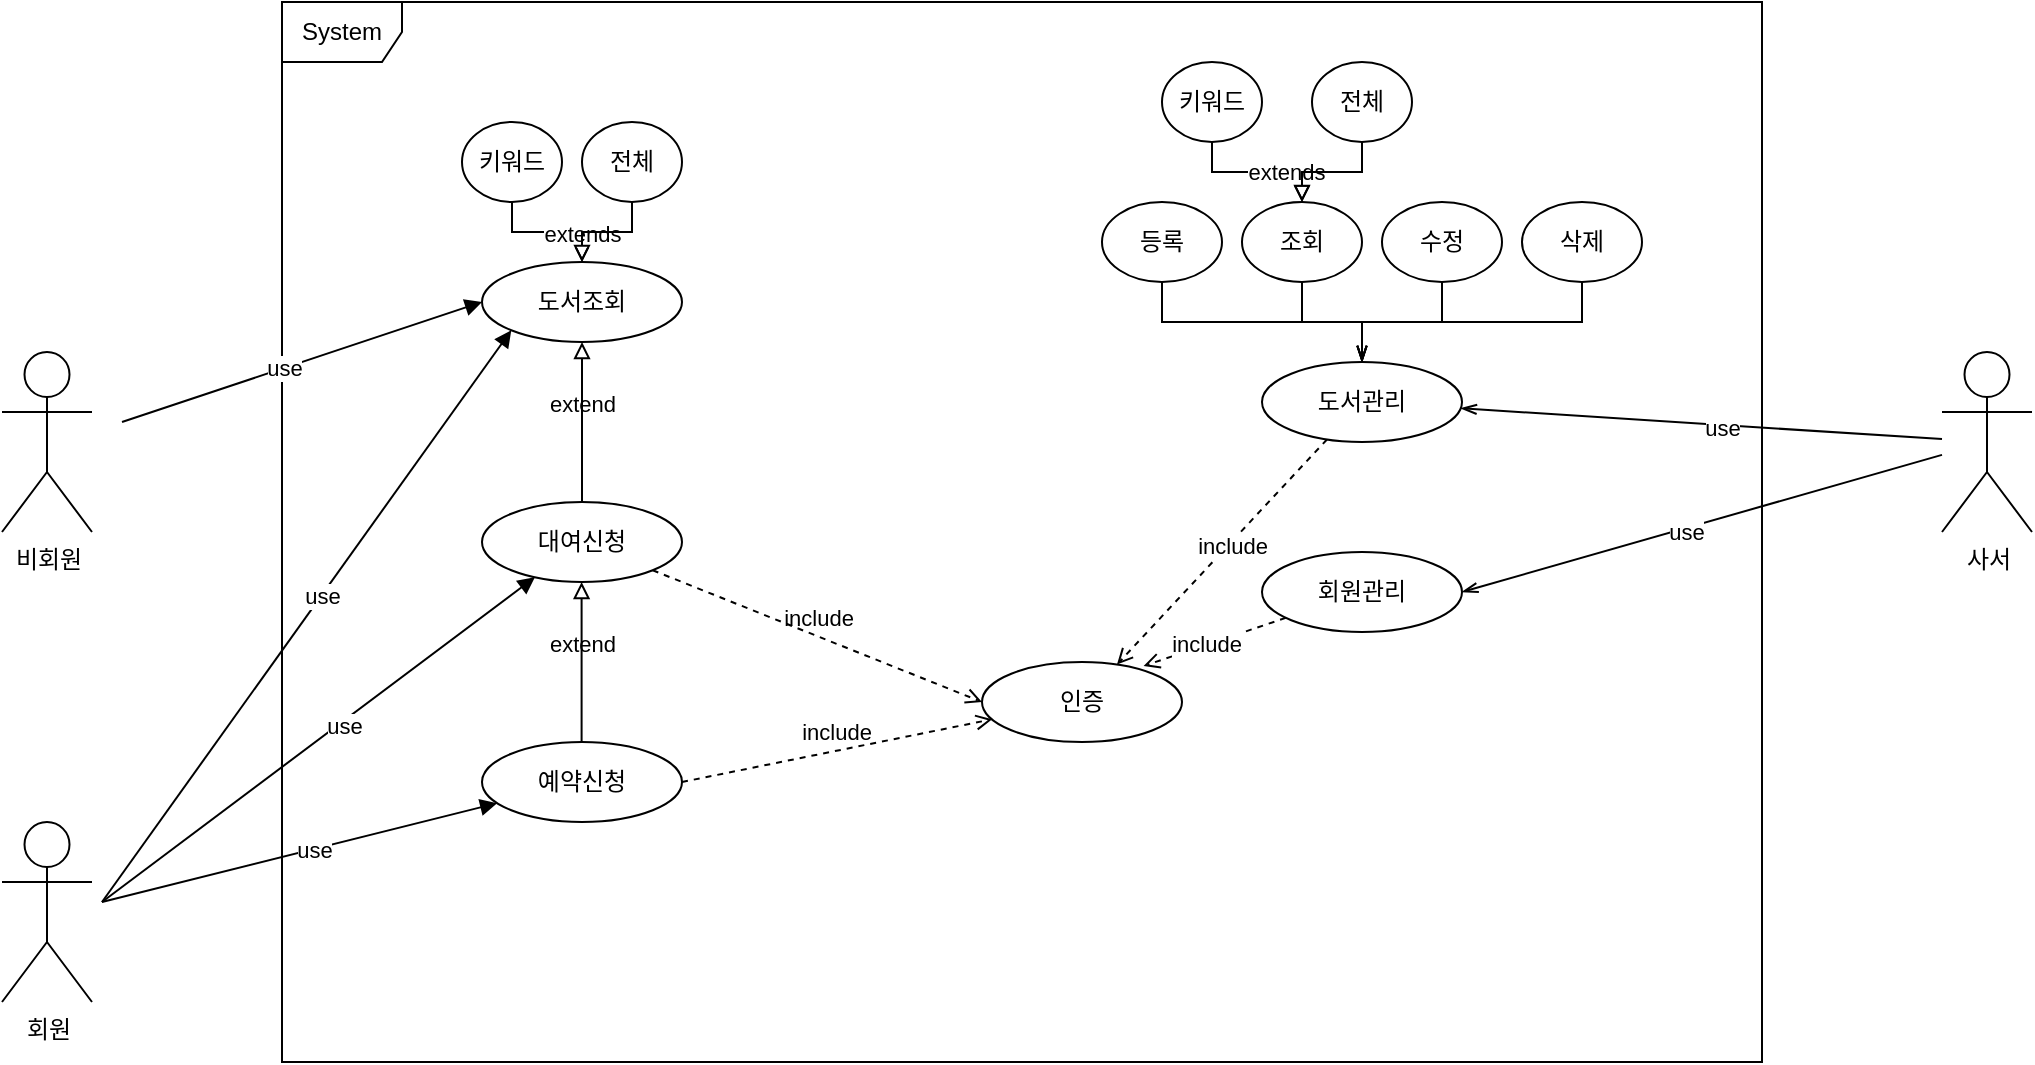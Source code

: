 <mxfile version="17.5.0" type="device" pages="2"><diagram id="OD5fHsqOZB4UM5-evSd-" name="Teacher"><mxGraphModel dx="1422" dy="705" grid="1" gridSize="10" guides="1" tooltips="1" connect="1" arrows="1" fold="1" page="1" pageScale="1" pageWidth="3300" pageHeight="4681" math="0" shadow="0"><root><mxCell id="0"/><mxCell id="1" parent="0"/><mxCell id="G0q7Yg4fmM_4mQ4yerlS-2" value="System" style="shape=umlFrame;whiteSpace=wrap;html=1;" parent="1" vertex="1"><mxGeometry x="260" y="30" width="740" height="530" as="geometry"/></mxCell><mxCell id="G0q7Yg4fmM_4mQ4yerlS-1" value="비회원" style="shape=umlActor;verticalLabelPosition=bottom;verticalAlign=top;html=1;" parent="1" vertex="1"><mxGeometry x="120" y="205" width="45" height="90" as="geometry"/></mxCell><mxCell id="G0q7Yg4fmM_4mQ4yerlS-3" value="회원" style="shape=umlActor;verticalLabelPosition=bottom;verticalAlign=top;html=1;" parent="1" vertex="1"><mxGeometry x="120" y="440" width="45" height="90" as="geometry"/></mxCell><mxCell id="G0q7Yg4fmM_4mQ4yerlS-39" style="edgeStyle=none;rounded=0;orthogonalLoop=1;jettySize=auto;html=1;endArrow=openThin;endFill=0;" parent="1" source="G0q7Yg4fmM_4mQ4yerlS-4" target="G0q7Yg4fmM_4mQ4yerlS-29" edge="1"><mxGeometry relative="1" as="geometry"/></mxCell><mxCell id="G0q7Yg4fmM_4mQ4yerlS-40" value="use" style="edgeLabel;html=1;align=center;verticalAlign=middle;resizable=0;points=[];" parent="G0q7Yg4fmM_4mQ4yerlS-39" vertex="1" connectable="0"><mxGeometry x="-0.085" y="1" relative="1" as="geometry"><mxPoint as="offset"/></mxGeometry></mxCell><mxCell id="G0q7Yg4fmM_4mQ4yerlS-46" style="rounded=0;orthogonalLoop=1;jettySize=auto;elbow=vertical;html=1;entryX=1;entryY=0.5;entryDx=0;entryDy=0;endArrow=openThin;endFill=0;" parent="1" source="G0q7Yg4fmM_4mQ4yerlS-4" target="G0q7Yg4fmM_4mQ4yerlS-30" edge="1"><mxGeometry relative="1" as="geometry"/></mxCell><mxCell id="G0q7Yg4fmM_4mQ4yerlS-47" value="use" style="edgeLabel;html=1;align=center;verticalAlign=middle;resizable=0;points=[];" parent="G0q7Yg4fmM_4mQ4yerlS-46" vertex="1" connectable="0"><mxGeometry x="0.072" y="2" relative="1" as="geometry"><mxPoint as="offset"/></mxGeometry></mxCell><mxCell id="G0q7Yg4fmM_4mQ4yerlS-4" value="사서" style="shape=umlActor;verticalLabelPosition=bottom;verticalAlign=top;html=1;" parent="1" vertex="1"><mxGeometry x="1090" y="205" width="45" height="90" as="geometry"/></mxCell><mxCell id="G0q7Yg4fmM_4mQ4yerlS-7" value="도서조회" style="ellipse;whiteSpace=wrap;html=1;" parent="1" vertex="1"><mxGeometry x="360" y="160" width="100" height="40" as="geometry"/></mxCell><mxCell id="G0q7Yg4fmM_4mQ4yerlS-8" value="대여신청" style="ellipse;whiteSpace=wrap;html=1;" parent="1" vertex="1"><mxGeometry x="360" y="280" width="100" height="40" as="geometry"/></mxCell><mxCell id="G0q7Yg4fmM_4mQ4yerlS-9" value="예약신청" style="ellipse;whiteSpace=wrap;html=1;" parent="1" vertex="1"><mxGeometry x="360" y="400" width="100" height="40" as="geometry"/></mxCell><mxCell id="G0q7Yg4fmM_4mQ4yerlS-12" value="" style="html=1;verticalAlign=bottom;endArrow=block;rounded=0;entryX=0;entryY=0.5;entryDx=0;entryDy=0;" parent="1" target="G0q7Yg4fmM_4mQ4yerlS-7" edge="1"><mxGeometry width="80" relative="1" as="geometry"><mxPoint x="180" y="240" as="sourcePoint"/><mxPoint x="260" y="240" as="targetPoint"/></mxGeometry></mxCell><mxCell id="G0q7Yg4fmM_4mQ4yerlS-25" value="use" style="edgeLabel;html=1;align=center;verticalAlign=middle;resizable=0;points=[];" parent="G0q7Yg4fmM_4mQ4yerlS-12" vertex="1" connectable="0"><mxGeometry x="-0.106" relative="1" as="geometry"><mxPoint as="offset"/></mxGeometry></mxCell><mxCell id="G0q7Yg4fmM_4mQ4yerlS-13" value="" style="html=1;verticalAlign=bottom;endArrow=block;rounded=0;entryX=0;entryY=1;entryDx=0;entryDy=0;" parent="1" target="G0q7Yg4fmM_4mQ4yerlS-7" edge="1"><mxGeometry width="80" relative="1" as="geometry"><mxPoint x="170" y="480" as="sourcePoint"/><mxPoint x="353.119" y="424.995" as="targetPoint"/></mxGeometry></mxCell><mxCell id="G0q7Yg4fmM_4mQ4yerlS-26" value="use" style="edgeLabel;html=1;align=center;verticalAlign=middle;resizable=0;points=[];" parent="G0q7Yg4fmM_4mQ4yerlS-13" vertex="1" connectable="0"><mxGeometry x="0.07" relative="1" as="geometry"><mxPoint as="offset"/></mxGeometry></mxCell><mxCell id="G0q7Yg4fmM_4mQ4yerlS-14" value="extend" style="html=1;verticalAlign=bottom;labelBackgroundColor=none;endArrow=block;endFill=0;rounded=0;entryX=0.5;entryY=1;entryDx=0;entryDy=0;" parent="1" source="G0q7Yg4fmM_4mQ4yerlS-8" target="G0q7Yg4fmM_4mQ4yerlS-7" edge="1"><mxGeometry width="160" relative="1" as="geometry"><mxPoint x="520" y="249.5" as="sourcePoint"/><mxPoint x="680" y="249.5" as="targetPoint"/></mxGeometry></mxCell><mxCell id="G0q7Yg4fmM_4mQ4yerlS-15" value="extend" style="html=1;verticalAlign=bottom;labelBackgroundColor=none;endArrow=block;endFill=0;rounded=0;entryX=0.5;entryY=1;entryDx=0;entryDy=0;" parent="1" edge="1"><mxGeometry width="160" relative="1" as="geometry"><mxPoint x="409.8" y="400" as="sourcePoint"/><mxPoint x="409.8" y="320" as="targetPoint"/></mxGeometry></mxCell><mxCell id="G0q7Yg4fmM_4mQ4yerlS-16" value="" style="html=1;verticalAlign=bottom;endArrow=block;rounded=0;" parent="1" target="G0q7Yg4fmM_4mQ4yerlS-8" edge="1"><mxGeometry width="80" relative="1" as="geometry"><mxPoint x="170" y="480" as="sourcePoint"/><mxPoint x="384.746" y="204.183" as="targetPoint"/></mxGeometry></mxCell><mxCell id="G0q7Yg4fmM_4mQ4yerlS-27" value="use" style="edgeLabel;html=1;align=center;verticalAlign=middle;resizable=0;points=[];" parent="G0q7Yg4fmM_4mQ4yerlS-16" vertex="1" connectable="0"><mxGeometry x="0.108" y="-2" relative="1" as="geometry"><mxPoint as="offset"/></mxGeometry></mxCell><mxCell id="G0q7Yg4fmM_4mQ4yerlS-17" value="" style="html=1;verticalAlign=bottom;endArrow=block;rounded=0;" parent="1" target="G0q7Yg4fmM_4mQ4yerlS-9" edge="1"><mxGeometry width="80" relative="1" as="geometry"><mxPoint x="170" y="480" as="sourcePoint"/><mxPoint x="394.746" y="214.183" as="targetPoint"/></mxGeometry></mxCell><mxCell id="G0q7Yg4fmM_4mQ4yerlS-28" value="use" style="edgeLabel;html=1;align=center;verticalAlign=middle;resizable=0;points=[];" parent="G0q7Yg4fmM_4mQ4yerlS-17" vertex="1" connectable="0"><mxGeometry x="0.077" relative="1" as="geometry"><mxPoint as="offset"/></mxGeometry></mxCell><mxCell id="G0q7Yg4fmM_4mQ4yerlS-18" value="인증" style="ellipse;whiteSpace=wrap;html=1;" parent="1" vertex="1"><mxGeometry x="610" y="360" width="100" height="40" as="geometry"/></mxCell><mxCell id="G0q7Yg4fmM_4mQ4yerlS-19" value="include" style="html=1;verticalAlign=bottom;labelBackgroundColor=none;endArrow=open;endFill=0;dashed=1;rounded=0;entryX=0;entryY=0.5;entryDx=0;entryDy=0;" parent="1" source="G0q7Yg4fmM_4mQ4yerlS-8" target="G0q7Yg4fmM_4mQ4yerlS-18" edge="1"><mxGeometry width="160" relative="1" as="geometry"><mxPoint x="419.8" y="410.0" as="sourcePoint"/><mxPoint x="419.8" y="330" as="targetPoint"/></mxGeometry></mxCell><mxCell id="G0q7Yg4fmM_4mQ4yerlS-20" value="include" style="html=1;verticalAlign=bottom;labelBackgroundColor=none;endArrow=open;endFill=0;dashed=1;rounded=0;exitX=1;exitY=0.5;exitDx=0;exitDy=0;entryX=0.051;entryY=0.716;entryDx=0;entryDy=0;entryPerimeter=0;" parent="1" source="G0q7Yg4fmM_4mQ4yerlS-9" target="G0q7Yg4fmM_4mQ4yerlS-18" edge="1"><mxGeometry width="160" relative="1" as="geometry"><mxPoint x="455.355" y="324.142" as="sourcePoint"/><mxPoint x="610" y="380" as="targetPoint"/></mxGeometry></mxCell><mxCell id="G0q7Yg4fmM_4mQ4yerlS-55" style="edgeStyle=none;rounded=0;orthogonalLoop=1;jettySize=auto;html=1;dashed=1;endArrow=open;endFill=0;elbow=vertical;" parent="1" source="G0q7Yg4fmM_4mQ4yerlS-29" target="G0q7Yg4fmM_4mQ4yerlS-18" edge="1"><mxGeometry relative="1" as="geometry"><mxPoint x="650" y="240" as="targetPoint"/></mxGeometry></mxCell><mxCell id="G0q7Yg4fmM_4mQ4yerlS-57" value="include" style="edgeLabel;html=1;align=center;verticalAlign=middle;resizable=0;points=[];" parent="G0q7Yg4fmM_4mQ4yerlS-55" vertex="1" connectable="0"><mxGeometry x="-0.075" y="1" relative="1" as="geometry"><mxPoint as="offset"/></mxGeometry></mxCell><mxCell id="G0q7Yg4fmM_4mQ4yerlS-29" value="도서관리" style="ellipse;whiteSpace=wrap;html=1;" parent="1" vertex="1"><mxGeometry x="750" y="210" width="100" height="40" as="geometry"/></mxCell><mxCell id="G0q7Yg4fmM_4mQ4yerlS-56" style="edgeStyle=none;rounded=0;orthogonalLoop=1;jettySize=auto;html=1;entryX=0.808;entryY=0.05;entryDx=0;entryDy=0;entryPerimeter=0;dashed=1;endArrow=open;endFill=0;elbow=vertical;" parent="1" source="G0q7Yg4fmM_4mQ4yerlS-30" target="G0q7Yg4fmM_4mQ4yerlS-18" edge="1"><mxGeometry relative="1" as="geometry"/></mxCell><mxCell id="G0q7Yg4fmM_4mQ4yerlS-58" value="include" style="edgeLabel;html=1;align=center;verticalAlign=middle;resizable=0;points=[];" parent="G0q7Yg4fmM_4mQ4yerlS-56" vertex="1" connectable="0"><mxGeometry x="0.126" y="-1" relative="1" as="geometry"><mxPoint as="offset"/></mxGeometry></mxCell><mxCell id="G0q7Yg4fmM_4mQ4yerlS-30" value="회원관리" style="ellipse;whiteSpace=wrap;html=1;" parent="1" vertex="1"><mxGeometry x="750" y="305" width="100" height="40" as="geometry"/></mxCell><mxCell id="G0q7Yg4fmM_4mQ4yerlS-35" style="rounded=0;orthogonalLoop=1;jettySize=auto;html=1;endArrow=openThin;endFill=0;edgeStyle=elbowEdgeStyle;elbow=vertical;" parent="1" source="G0q7Yg4fmM_4mQ4yerlS-31" edge="1"><mxGeometry relative="1" as="geometry"><mxPoint x="800" y="210" as="targetPoint"/></mxGeometry></mxCell><mxCell id="G0q7Yg4fmM_4mQ4yerlS-31" value="등록" style="ellipse;whiteSpace=wrap;html=1;" parent="1" vertex="1"><mxGeometry x="670" y="130" width="60" height="40" as="geometry"/></mxCell><mxCell id="G0q7Yg4fmM_4mQ4yerlS-36" style="edgeStyle=elbowEdgeStyle;rounded=0;orthogonalLoop=1;jettySize=auto;html=1;endArrow=openThin;endFill=0;elbow=vertical;" parent="1" source="G0q7Yg4fmM_4mQ4yerlS-32" target="G0q7Yg4fmM_4mQ4yerlS-29" edge="1"><mxGeometry relative="1" as="geometry"/></mxCell><mxCell id="G0q7Yg4fmM_4mQ4yerlS-32" value="조회&lt;span style=&quot;color: rgba(0 , 0 , 0 , 0) ; font-family: monospace ; font-size: 0px&quot;&gt;%3CmxGraphModel%3E%3Croot%3E%3CmxCell%20id%3D%220%22%2F%3E%3CmxCell%20id%3D%221%22%20parent%3D%220%22%2F%3E%3CmxCell%20id%3D%222%22%20value%3D%22%EB%93%B1%EB%A1%9D%22%20style%3D%22ellipse%3BwhiteSpace%3Dwrap%3Bhtml%3D1%3B%22%20vertex%3D%221%22%20parent%3D%221%22%3E%3CmxGeometry%20x%3D%22600%22%20y%3D%22150%22%20width%3D%2260%22%20height%3D%2240%22%20as%3D%22geometry%22%2F%3E%3C%2FmxCell%3E%3C%2Froot%3E%3C%2FmxGraphModel%3E&lt;/span&gt;" style="ellipse;whiteSpace=wrap;html=1;" parent="1" vertex="1"><mxGeometry x="740" y="130" width="60" height="40" as="geometry"/></mxCell><mxCell id="G0q7Yg4fmM_4mQ4yerlS-37" style="edgeStyle=elbowEdgeStyle;rounded=0;orthogonalLoop=1;jettySize=auto;html=1;endArrow=openThin;endFill=0;elbow=vertical;" parent="1" source="G0q7Yg4fmM_4mQ4yerlS-33" edge="1"><mxGeometry relative="1" as="geometry"><mxPoint x="800" y="210" as="targetPoint"/></mxGeometry></mxCell><mxCell id="G0q7Yg4fmM_4mQ4yerlS-33" value="수정" style="ellipse;whiteSpace=wrap;html=1;" parent="1" vertex="1"><mxGeometry x="810" y="130" width="60" height="40" as="geometry"/></mxCell><mxCell id="G0q7Yg4fmM_4mQ4yerlS-38" style="edgeStyle=elbowEdgeStyle;rounded=0;orthogonalLoop=1;jettySize=auto;html=1;endArrow=openThin;endFill=0;entryX=0.5;entryY=0;entryDx=0;entryDy=0;elbow=vertical;" parent="1" source="G0q7Yg4fmM_4mQ4yerlS-34" target="G0q7Yg4fmM_4mQ4yerlS-29" edge="1"><mxGeometry relative="1" as="geometry"><mxPoint x="830" y="210" as="targetPoint"/></mxGeometry></mxCell><mxCell id="G0q7Yg4fmM_4mQ4yerlS-34" value="삭제" style="ellipse;whiteSpace=wrap;html=1;" parent="1" vertex="1"><mxGeometry x="880" y="130" width="60" height="40" as="geometry"/></mxCell><mxCell id="G0q7Yg4fmM_4mQ4yerlS-43" style="edgeStyle=elbowEdgeStyle;rounded=0;orthogonalLoop=1;jettySize=auto;elbow=vertical;html=1;endArrow=block;endFill=0;" parent="1" source="G0q7Yg4fmM_4mQ4yerlS-41" target="G0q7Yg4fmM_4mQ4yerlS-32" edge="1"><mxGeometry relative="1" as="geometry"/></mxCell><mxCell id="G0q7Yg4fmM_4mQ4yerlS-45" value="extends" style="edgeLabel;html=1;align=center;verticalAlign=middle;resizable=0;points=[];" parent="G0q7Yg4fmM_4mQ4yerlS-43" vertex="1" connectable="0"><mxGeometry x="0.392" relative="1" as="geometry"><mxPoint as="offset"/></mxGeometry></mxCell><mxCell id="G0q7Yg4fmM_4mQ4yerlS-41" value="키워드" style="ellipse;whiteSpace=wrap;html=1;" parent="1" vertex="1"><mxGeometry x="700" y="60" width="50" height="40" as="geometry"/></mxCell><mxCell id="G0q7Yg4fmM_4mQ4yerlS-44" style="edgeStyle=elbowEdgeStyle;rounded=0;orthogonalLoop=1;jettySize=auto;elbow=vertical;html=1;endArrow=block;endFill=0;" parent="1" source="G0q7Yg4fmM_4mQ4yerlS-42" edge="1"><mxGeometry relative="1" as="geometry"><mxPoint x="770" y="130" as="targetPoint"/></mxGeometry></mxCell><mxCell id="G0q7Yg4fmM_4mQ4yerlS-42" value="전체" style="ellipse;whiteSpace=wrap;html=1;" parent="1" vertex="1"><mxGeometry x="775" y="60" width="50" height="40" as="geometry"/></mxCell><mxCell id="G0q7Yg4fmM_4mQ4yerlS-50" style="edgeStyle=elbowEdgeStyle;rounded=0;orthogonalLoop=1;jettySize=auto;html=1;endArrow=block;endFill=0;elbow=vertical;" parent="1" source="G0q7Yg4fmM_4mQ4yerlS-48" target="G0q7Yg4fmM_4mQ4yerlS-7" edge="1"><mxGeometry relative="1" as="geometry"/></mxCell><mxCell id="G0q7Yg4fmM_4mQ4yerlS-52" value="extends" style="edgeLabel;html=1;align=center;verticalAlign=middle;resizable=0;points=[];" parent="G0q7Yg4fmM_4mQ4yerlS-50" vertex="1" connectable="0"><mxGeometry x="0.159" y="-1" relative="1" as="geometry"><mxPoint x="12" as="offset"/></mxGeometry></mxCell><mxCell id="G0q7Yg4fmM_4mQ4yerlS-48" value="키워드" style="ellipse;whiteSpace=wrap;html=1;" parent="1" vertex="1"><mxGeometry x="350" y="90" width="50" height="40" as="geometry"/></mxCell><mxCell id="G0q7Yg4fmM_4mQ4yerlS-51" style="edgeStyle=elbowEdgeStyle;rounded=0;orthogonalLoop=1;jettySize=auto;elbow=vertical;html=1;endArrow=block;endFill=0;" parent="1" source="G0q7Yg4fmM_4mQ4yerlS-49" edge="1"><mxGeometry relative="1" as="geometry"><mxPoint x="410" y="160" as="targetPoint"/></mxGeometry></mxCell><mxCell id="G0q7Yg4fmM_4mQ4yerlS-49" value="전체" style="ellipse;whiteSpace=wrap;html=1;" parent="1" vertex="1"><mxGeometry x="410" y="90" width="50" height="40" as="geometry"/></mxCell></root></mxGraphModel></diagram><diagram id="f_6pza5Nejk6cbEBdNZJ" name="Streaming"><mxGraphModel dx="1185" dy="588" grid="1" gridSize="10" guides="1" tooltips="1" connect="1" arrows="1" fold="1" page="1" pageScale="1" pageWidth="3300" pageHeight="4681" math="0" shadow="0"><root><mxCell id="0"/><mxCell id="1" parent="0"/><mxCell id="L93oKbM_xx6k1va53TRe-2" value="System" style="shape=umlFrame;whiteSpace=wrap;html=1;" vertex="1" parent="1"><mxGeometry x="460" y="540" width="710" height="680" as="geometry"/></mxCell><mxCell id="i-cHr0U1JsCwBQRqQayQ-20" style="edgeStyle=none;rounded=0;orthogonalLoop=1;jettySize=auto;html=1;entryX=0.003;entryY=0.711;entryDx=0;entryDy=0;entryPerimeter=0;endArrow=open;endFill=0;elbow=vertical;" parent="1" source="i-cHr0U1JsCwBQRqQayQ-1" target="i-cHr0U1JsCwBQRqQayQ-6" edge="1"><mxGeometry relative="1" as="geometry"/></mxCell><mxCell id="KhrWbG1VGOTlzgDR93_N-2" value="use" style="edgeLabel;html=1;align=center;verticalAlign=middle;resizable=0;points=[];" parent="i-cHr0U1JsCwBQRqQayQ-20" vertex="1" connectable="0"><mxGeometry x="-0.122" relative="1" as="geometry"><mxPoint as="offset"/></mxGeometry></mxCell><mxCell id="KhrWbG1VGOTlzgDR93_N-3" style="edgeStyle=none;rounded=0;orthogonalLoop=1;jettySize=auto;html=1;entryX=0;entryY=0.5;entryDx=0;entryDy=0;endArrow=open;endFill=0;elbow=vertical;" parent="1" source="i-cHr0U1JsCwBQRqQayQ-1" target="i-cHr0U1JsCwBQRqQayQ-7" edge="1"><mxGeometry relative="1" as="geometry"/></mxCell><mxCell id="i-cHr0U1JsCwBQRqQayQ-1" value="비회원" style="shape=umlActor;verticalLabelPosition=bottom;verticalAlign=top;html=1;outlineConnect=0;" parent="1" vertex="1"><mxGeometry x="400" y="750" width="30" height="60" as="geometry"/></mxCell><mxCell id="KhrWbG1VGOTlzgDR93_N-4" style="edgeStyle=none;rounded=0;orthogonalLoop=1;jettySize=auto;html=1;entryX=0.011;entryY=0.675;entryDx=0;entryDy=0;entryPerimeter=0;endArrow=open;endFill=0;elbow=vertical;" parent="1" source="i-cHr0U1JsCwBQRqQayQ-2" target="i-cHr0U1JsCwBQRqQayQ-12" edge="1"><mxGeometry relative="1" as="geometry"/></mxCell><mxCell id="KhrWbG1VGOTlzgDR93_N-5" style="edgeStyle=none;rounded=0;orthogonalLoop=1;jettySize=auto;html=1;entryX=0;entryY=0.5;entryDx=0;entryDy=0;endArrow=open;endFill=0;elbow=vertical;" parent="1" source="i-cHr0U1JsCwBQRqQayQ-2" target="i-cHr0U1JsCwBQRqQayQ-9" edge="1"><mxGeometry relative="1" as="geometry"/></mxCell><mxCell id="KhrWbG1VGOTlzgDR93_N-6" style="edgeStyle=none;rounded=0;orthogonalLoop=1;jettySize=auto;html=1;entryX=0;entryY=0.5;entryDx=0;entryDy=0;endArrow=open;endFill=0;elbow=vertical;" parent="1" source="i-cHr0U1JsCwBQRqQayQ-2" target="i-cHr0U1JsCwBQRqQayQ-19" edge="1"><mxGeometry relative="1" as="geometry"/></mxCell><mxCell id="R9wuITAfpideVreuvLLr-14" style="rounded=0;orthogonalLoop=1;jettySize=auto;elbow=vertical;html=1;entryX=0;entryY=0.5;entryDx=0;entryDy=0;endArrow=openThin;endFill=0;" parent="1" source="i-cHr0U1JsCwBQRqQayQ-2" target="R9wuITAfpideVreuvLLr-13" edge="1"><mxGeometry relative="1" as="geometry"/></mxCell><mxCell id="R9wuITAfpideVreuvLLr-31" style="rounded=0;orthogonalLoop=1;jettySize=auto;elbow=vertical;html=1;entryX=0.354;entryY=1.012;entryDx=0;entryDy=0;entryPerimeter=0;endArrow=open;endFill=0;" parent="1" source="i-cHr0U1JsCwBQRqQayQ-2" target="i-cHr0U1JsCwBQRqQayQ-7" edge="1"><mxGeometry relative="1" as="geometry"/></mxCell><mxCell id="i-cHr0U1JsCwBQRqQayQ-2" value="회원" style="shape=umlActor;verticalLabelPosition=bottom;verticalAlign=top;html=1;outlineConnect=0;" parent="1" vertex="1"><mxGeometry x="400" y="1060" width="30" height="60" as="geometry"/></mxCell><mxCell id="i-cHr0U1JsCwBQRqQayQ-6" value="회원가입" style="ellipse;whiteSpace=wrap;html=1;" parent="1" vertex="1"><mxGeometry x="520" y="570" width="90" height="40" as="geometry"/></mxCell><mxCell id="i-cHr0U1JsCwBQRqQayQ-7" value="음악조회" style="ellipse;whiteSpace=wrap;html=1;" parent="1" vertex="1"><mxGeometry x="580" y="720" width="90" height="40" as="geometry"/></mxCell><mxCell id="ie0RaW90_IpbZOX3YDN6-2" style="edgeStyle=none;rounded=0;orthogonalLoop=1;jettySize=auto;html=1;entryX=0;entryY=0.5;entryDx=0;entryDy=0;dashed=1;endArrow=open;endFill=0;" parent="1" source="i-cHr0U1JsCwBQRqQayQ-9" target="i-cHr0U1JsCwBQRqQayQ-10" edge="1"><mxGeometry relative="1" as="geometry"/></mxCell><mxCell id="i-cHr0U1JsCwBQRqQayQ-9" value="멤버십구매" style="ellipse;whiteSpace=wrap;html=1;" parent="1" vertex="1"><mxGeometry x="580" y="1000" width="90" height="40" as="geometry"/></mxCell><mxCell id="i-cHr0U1JsCwBQRqQayQ-10" value="인증" style="ellipse;whiteSpace=wrap;html=1;" parent="1" vertex="1"><mxGeometry x="760" y="970" width="90" height="40" as="geometry"/></mxCell><mxCell id="R9wuITAfpideVreuvLLr-4" style="edgeStyle=none;rounded=0;orthogonalLoop=1;jettySize=auto;html=1;entryX=1.003;entryY=0.389;entryDx=0;entryDy=0;entryPerimeter=0;endArrow=openThin;endFill=0;elbow=vertical;dashed=1;" parent="1" source="i-cHr0U1JsCwBQRqQayQ-11" target="i-cHr0U1JsCwBQRqQayQ-10" edge="1"><mxGeometry relative="1" as="geometry"/></mxCell><mxCell id="i-cHr0U1JsCwBQRqQayQ-11" value="음악관리" style="ellipse;whiteSpace=wrap;html=1;" parent="1" vertex="1"><mxGeometry x="960" y="820" width="90" height="40" as="geometry"/></mxCell><mxCell id="CZj4WBuGcDuUDt9jqF4N-1" style="rounded=0;orthogonalLoop=1;jettySize=auto;html=1;endArrow=open;endFill=0;dashed=1;" parent="1" source="i-cHr0U1JsCwBQRqQayQ-12" target="i-cHr0U1JsCwBQRqQayQ-10" edge="1"><mxGeometry relative="1" as="geometry"/></mxCell><mxCell id="ie0RaW90_IpbZOX3YDN6-1" value="include" style="edgeLabel;html=1;align=center;verticalAlign=middle;resizable=0;points=[];" parent="CZj4WBuGcDuUDt9jqF4N-1" vertex="1" connectable="0"><mxGeometry x="-0.176" y="1" relative="1" as="geometry"><mxPoint as="offset"/></mxGeometry></mxCell><mxCell id="i-cHr0U1JsCwBQRqQayQ-12" value="재생목록&lt;br&gt;관리" style="ellipse;whiteSpace=wrap;html=1;" parent="1" vertex="1"><mxGeometry x="580" y="940" width="90" height="40" as="geometry"/></mxCell><mxCell id="ie0RaW90_IpbZOX3YDN6-5" style="edgeStyle=elbowEdgeStyle;rounded=0;orthogonalLoop=1;jettySize=auto;elbow=vertical;html=1;endArrow=block;endFill=0;" parent="1" source="i-cHr0U1JsCwBQRqQayQ-13" edge="1"><mxGeometry relative="1" as="geometry"><mxPoint x="1000" y="820" as="targetPoint"/></mxGeometry></mxCell><mxCell id="i-cHr0U1JsCwBQRqQayQ-13" value="등록" style="ellipse;whiteSpace=wrap;html=1;" parent="1" vertex="1"><mxGeometry x="980" y="740" width="50" height="40" as="geometry"/></mxCell><mxCell id="ie0RaW90_IpbZOX3YDN6-4" style="edgeStyle=elbowEdgeStyle;rounded=0;orthogonalLoop=1;jettySize=auto;html=1;endArrow=block;endFill=0;elbow=vertical;" parent="1" source="i-cHr0U1JsCwBQRqQayQ-15" edge="1"><mxGeometry relative="1" as="geometry"><mxPoint x="1000" y="820" as="targetPoint"/></mxGeometry></mxCell><mxCell id="ie0RaW90_IpbZOX3YDN6-12" value="extends" style="edgeLabel;html=1;align=center;verticalAlign=middle;resizable=0;points=[];" parent="ie0RaW90_IpbZOX3YDN6-4" vertex="1" connectable="0"><mxGeometry x="0.621" y="-4" relative="1" as="geometry"><mxPoint as="offset"/></mxGeometry></mxCell><mxCell id="i-cHr0U1JsCwBQRqQayQ-15" value="조회" style="ellipse;whiteSpace=wrap;html=1;" parent="1" vertex="1"><mxGeometry x="920" y="740" width="50" height="40" as="geometry"/></mxCell><mxCell id="ie0RaW90_IpbZOX3YDN6-6" style="edgeStyle=elbowEdgeStyle;rounded=0;orthogonalLoop=1;jettySize=auto;elbow=vertical;html=1;endArrow=block;endFill=0;" parent="1" source="i-cHr0U1JsCwBQRqQayQ-16" edge="1"><mxGeometry relative="1" as="geometry"><mxPoint x="1000" y="820" as="targetPoint"/></mxGeometry></mxCell><mxCell id="i-cHr0U1JsCwBQRqQayQ-16" value="수정" style="ellipse;whiteSpace=wrap;html=1;" parent="1" vertex="1"><mxGeometry x="1040" y="740" width="50" height="40" as="geometry"/></mxCell><mxCell id="ie0RaW90_IpbZOX3YDN6-7" style="edgeStyle=elbowEdgeStyle;rounded=0;orthogonalLoop=1;jettySize=auto;elbow=vertical;html=1;endArrow=block;endFill=0;" parent="1" source="i-cHr0U1JsCwBQRqQayQ-17" edge="1"><mxGeometry relative="1" as="geometry"><mxPoint x="1000" y="820" as="targetPoint"/></mxGeometry></mxCell><mxCell id="i-cHr0U1JsCwBQRqQayQ-17" value="삭제" style="ellipse;whiteSpace=wrap;html=1;" parent="1" vertex="1"><mxGeometry x="1100" y="740" width="50" height="40" as="geometry"/></mxCell><mxCell id="R9wuITAfpideVreuvLLr-1" style="rounded=0;orthogonalLoop=1;jettySize=auto;elbow=vertical;html=1;entryX=1;entryY=0.5;entryDx=0;entryDy=0;endArrow=openThin;endFill=0;" parent="1" source="i-cHr0U1JsCwBQRqQayQ-18" target="i-cHr0U1JsCwBQRqQayQ-11" edge="1"><mxGeometry relative="1" as="geometry"/></mxCell><mxCell id="R9wuITAfpideVreuvLLr-3" value="use" style="edgeLabel;html=1;align=center;verticalAlign=middle;resizable=0;points=[];" parent="R9wuITAfpideVreuvLLr-1" vertex="1" connectable="0"><mxGeometry x="0.188" y="-1" relative="1" as="geometry"><mxPoint as="offset"/></mxGeometry></mxCell><mxCell id="R9wuITAfpideVreuvLLr-2" style="edgeStyle=none;rounded=0;orthogonalLoop=1;jettySize=auto;html=1;endArrow=openThin;endFill=0;elbow=vertical;" parent="1" source="i-cHr0U1JsCwBQRqQayQ-18" target="KhrWbG1VGOTlzgDR93_N-7" edge="1"><mxGeometry relative="1" as="geometry"/></mxCell><mxCell id="R9wuITAfpideVreuvLLr-7" style="edgeStyle=none;rounded=0;orthogonalLoop=1;jettySize=auto;html=1;entryX=0.971;entryY=0.389;entryDx=0;entryDy=0;entryPerimeter=0;endArrow=openThin;endFill=0;elbow=vertical;" parent="1" source="i-cHr0U1JsCwBQRqQayQ-18" target="R9wuITAfpideVreuvLLr-6" edge="1"><mxGeometry relative="1" as="geometry"/></mxCell><mxCell id="i-cHr0U1JsCwBQRqQayQ-18" value="관리자" style="shape=umlActor;verticalLabelPosition=bottom;verticalAlign=top;html=1;outlineConnect=0;" parent="1" vertex="1"><mxGeometry x="1220" y="760" width="30" height="60" as="geometry"/></mxCell><mxCell id="ie0RaW90_IpbZOX3YDN6-3" style="edgeStyle=none;rounded=0;orthogonalLoop=1;jettySize=auto;html=1;entryX=0.051;entryY=0.693;entryDx=0;entryDy=0;entryPerimeter=0;dashed=1;endArrow=open;endFill=0;" parent="1" source="i-cHr0U1JsCwBQRqQayQ-19" target="i-cHr0U1JsCwBQRqQayQ-10" edge="1"><mxGeometry relative="1" as="geometry"/></mxCell><mxCell id="i-cHr0U1JsCwBQRqQayQ-19" value="질문등록" style="ellipse;whiteSpace=wrap;html=1;" parent="1" vertex="1"><mxGeometry x="580" y="1060" width="90" height="40" as="geometry"/></mxCell><mxCell id="R9wuITAfpideVreuvLLr-5" style="edgeStyle=none;rounded=0;orthogonalLoop=1;jettySize=auto;html=1;entryX=0.963;entryY=0.729;entryDx=0;entryDy=0;entryPerimeter=0;endArrow=openThin;endFill=0;elbow=vertical;dashed=1;" parent="1" source="KhrWbG1VGOTlzgDR93_N-7" target="i-cHr0U1JsCwBQRqQayQ-10" edge="1"><mxGeometry relative="1" as="geometry"/></mxCell><mxCell id="KhrWbG1VGOTlzgDR93_N-7" value="멤버십관리" style="ellipse;whiteSpace=wrap;html=1;" parent="1" vertex="1"><mxGeometry x="960" y="910" width="90" height="40" as="geometry"/></mxCell><mxCell id="ie0RaW90_IpbZOX3YDN6-9" style="edgeStyle=elbowEdgeStyle;rounded=0;orthogonalLoop=1;jettySize=auto;elbow=vertical;html=1;endArrow=block;endFill=0;entryX=0.561;entryY=0.977;entryDx=0;entryDy=0;entryPerimeter=0;" parent="1" source="KhrWbG1VGOTlzgDR93_N-8" target="KhrWbG1VGOTlzgDR93_N-7" edge="1"><mxGeometry relative="1" as="geometry"><mxPoint x="1005" y="950" as="targetPoint"/></mxGeometry></mxCell><mxCell id="KhrWbG1VGOTlzgDR93_N-8" value="등록" style="ellipse;whiteSpace=wrap;html=1;" parent="1" vertex="1"><mxGeometry x="950" y="990" width="50" height="40" as="geometry"/></mxCell><mxCell id="ie0RaW90_IpbZOX3YDN6-8" style="edgeStyle=elbowEdgeStyle;rounded=0;orthogonalLoop=1;jettySize=auto;elbow=vertical;html=1;endArrow=block;endFill=0;" parent="1" source="KhrWbG1VGOTlzgDR93_N-9" edge="1"><mxGeometry relative="1" as="geometry"><mxPoint x="1010" y="950" as="targetPoint"/></mxGeometry></mxCell><mxCell id="KhrWbG1VGOTlzgDR93_N-9" value="조회" style="ellipse;whiteSpace=wrap;html=1;" parent="1" vertex="1"><mxGeometry x="890" y="990" width="50" height="40" as="geometry"/></mxCell><mxCell id="ie0RaW90_IpbZOX3YDN6-10" style="edgeStyle=elbowEdgeStyle;rounded=0;orthogonalLoop=1;jettySize=auto;elbow=vertical;html=1;entryX=0.565;entryY=1.012;entryDx=0;entryDy=0;entryPerimeter=0;endArrow=block;endFill=0;" parent="1" source="KhrWbG1VGOTlzgDR93_N-10" target="KhrWbG1VGOTlzgDR93_N-7" edge="1"><mxGeometry relative="1" as="geometry"/></mxCell><mxCell id="KhrWbG1VGOTlzgDR93_N-10" value="수정" style="ellipse;whiteSpace=wrap;html=1;" parent="1" vertex="1"><mxGeometry x="1010" y="990" width="50" height="40" as="geometry"/></mxCell><mxCell id="ie0RaW90_IpbZOX3YDN6-11" style="edgeStyle=elbowEdgeStyle;rounded=0;orthogonalLoop=1;jettySize=auto;elbow=vertical;html=1;endArrow=block;endFill=0;" parent="1" source="KhrWbG1VGOTlzgDR93_N-11" edge="1"><mxGeometry relative="1" as="geometry"><mxPoint x="1010" y="950" as="targetPoint"/></mxGeometry></mxCell><mxCell id="ie0RaW90_IpbZOX3YDN6-13" value="extends" style="edgeLabel;html=1;align=center;verticalAlign=middle;resizable=0;points=[];" parent="ie0RaW90_IpbZOX3YDN6-11" vertex="1" connectable="0"><mxGeometry x="0.632" relative="1" as="geometry"><mxPoint as="offset"/></mxGeometry></mxCell><mxCell id="KhrWbG1VGOTlzgDR93_N-11" value="삭제" style="ellipse;whiteSpace=wrap;html=1;" parent="1" vertex="1"><mxGeometry x="1070" y="990" width="50" height="40" as="geometry"/></mxCell><mxCell id="pibAO27eDWPzu9wkumog-1" style="edgeStyle=elbowEdgeStyle;rounded=0;orthogonalLoop=1;jettySize=auto;html=1;endArrow=block;endFill=0;" parent="1" source="DfpyF3VN_IKs5xYOVGch-1" edge="1"><mxGeometry relative="1" as="geometry"><mxPoint x="670" y="740" as="targetPoint"/></mxGeometry></mxCell><mxCell id="d2xzhXLm5ys0GX6D7kAi-1" value="extends" style="edgeLabel;html=1;align=center;verticalAlign=middle;resizable=0;points=[];" parent="pibAO27eDWPzu9wkumog-1" vertex="1" connectable="0"><mxGeometry x="0.233" y="-2" relative="1" as="geometry"><mxPoint y="-67" as="offset"/></mxGeometry></mxCell><mxCell id="DfpyF3VN_IKs5xYOVGch-1" value="키워드" style="ellipse;whiteSpace=wrap;html=1;" parent="1" vertex="1"><mxGeometry x="750" y="690" width="50" height="40" as="geometry"/></mxCell><mxCell id="pibAO27eDWPzu9wkumog-3" style="edgeStyle=elbowEdgeStyle;rounded=0;orthogonalLoop=1;jettySize=auto;html=1;entryX=1;entryY=0.5;entryDx=0;entryDy=0;endArrow=block;endFill=0;" parent="1" source="DfpyF3VN_IKs5xYOVGch-2" target="i-cHr0U1JsCwBQRqQayQ-7" edge="1"><mxGeometry relative="1" as="geometry"/></mxCell><mxCell id="DfpyF3VN_IKs5xYOVGch-2" value="TOP100" style="ellipse;whiteSpace=wrap;html=1;" parent="1" vertex="1"><mxGeometry x="750" y="750" width="50" height="40" as="geometry"/></mxCell><mxCell id="R9wuITAfpideVreuvLLr-6" value="게시판관리" style="ellipse;whiteSpace=wrap;html=1;" parent="1" vertex="1"><mxGeometry x="960" y="1060" width="90" height="40" as="geometry"/></mxCell><mxCell id="R9wuITAfpideVreuvLLr-10" style="edgeStyle=elbowEdgeStyle;rounded=0;orthogonalLoop=1;jettySize=auto;html=1;entryX=0.5;entryY=1;entryDx=0;entryDy=0;endArrow=blockThin;endFill=0;elbow=vertical;" parent="1" source="R9wuITAfpideVreuvLLr-8" target="R9wuITAfpideVreuvLLr-6" edge="1"><mxGeometry relative="1" as="geometry"/></mxCell><mxCell id="R9wuITAfpideVreuvLLr-12" value="extends" style="edgeLabel;html=1;align=center;verticalAlign=middle;resizable=0;points=[];" parent="R9wuITAfpideVreuvLLr-10" vertex="1" connectable="0"><mxGeometry x="0.403" relative="1" as="geometry"><mxPoint as="offset"/></mxGeometry></mxCell><mxCell id="R9wuITAfpideVreuvLLr-8" value="답변" style="ellipse;whiteSpace=wrap;html=1;" parent="1" vertex="1"><mxGeometry x="950" y="1120" width="50" height="40" as="geometry"/></mxCell><mxCell id="R9wuITAfpideVreuvLLr-11" style="edgeStyle=elbowEdgeStyle;rounded=0;orthogonalLoop=1;jettySize=auto;elbow=vertical;html=1;entryX=0.5;entryY=1;entryDx=0;entryDy=0;endArrow=blockThin;endFill=0;" parent="1" source="R9wuITAfpideVreuvLLr-9" target="R9wuITAfpideVreuvLLr-6" edge="1"><mxGeometry relative="1" as="geometry"/></mxCell><mxCell id="R9wuITAfpideVreuvLLr-9" value="삭제" style="ellipse;whiteSpace=wrap;html=1;" parent="1" vertex="1"><mxGeometry x="1010" y="1120" width="50" height="40" as="geometry"/></mxCell><mxCell id="R9wuITAfpideVreuvLLr-13" value="환경설정" style="ellipse;whiteSpace=wrap;html=1;" parent="1" vertex="1"><mxGeometry x="580" y="1120" width="90" height="40" as="geometry"/></mxCell><mxCell id="R9wuITAfpideVreuvLLr-16" style="edgeStyle=none;rounded=0;orthogonalLoop=1;jettySize=auto;html=1;entryX=0.039;entryY=0.762;entryDx=0;entryDy=0;entryPerimeter=0;dashed=1;endArrow=open;endFill=0;exitX=0.986;exitY=0.251;exitDx=0;exitDy=0;exitPerimeter=0;" parent="1" source="R9wuITAfpideVreuvLLr-13" target="i-cHr0U1JsCwBQRqQayQ-10" edge="1"><mxGeometry relative="1" as="geometry"><mxPoint x="662.149" y="1074.05" as="sourcePoint"/><mxPoint x="774.59" y="1007.72" as="targetPoint"/></mxGeometry></mxCell><mxCell id="R9wuITAfpideVreuvLLr-26" style="edgeStyle=elbowEdgeStyle;rounded=0;orthogonalLoop=1;jettySize=auto;elbow=vertical;html=1;endArrow=block;endFill=0;" parent="1" source="R9wuITAfpideVreuvLLr-19" edge="1"><mxGeometry relative="1" as="geometry"><mxPoint x="625" y="940" as="targetPoint"/></mxGeometry></mxCell><mxCell id="R9wuITAfpideVreuvLLr-19" value="목록추가" style="ellipse;whiteSpace=wrap;html=1;" parent="1" vertex="1"><mxGeometry x="660" y="870" width="60" height="40" as="geometry"/></mxCell><mxCell id="R9wuITAfpideVreuvLLr-25" style="edgeStyle=elbowEdgeStyle;rounded=0;orthogonalLoop=1;jettySize=auto;elbow=vertical;html=1;endArrow=block;endFill=0;entryX=0.5;entryY=0;entryDx=0;entryDy=0;" parent="1" source="R9wuITAfpideVreuvLLr-20" target="i-cHr0U1JsCwBQRqQayQ-12" edge="1"><mxGeometry relative="1" as="geometry"><mxPoint x="630" y="940" as="targetPoint"/></mxGeometry></mxCell><mxCell id="R9wuITAfpideVreuvLLr-20" value="목록삭제" style="ellipse;whiteSpace=wrap;html=1;" parent="1" vertex="1"><mxGeometry x="590" y="870" width="60" height="40" as="geometry"/></mxCell><mxCell id="R9wuITAfpideVreuvLLr-24" style="edgeStyle=elbowEdgeStyle;rounded=0;orthogonalLoop=1;jettySize=auto;html=1;entryX=0.5;entryY=0;entryDx=0;entryDy=0;endArrow=block;endFill=0;elbow=vertical;" parent="1" source="R9wuITAfpideVreuvLLr-21" target="i-cHr0U1JsCwBQRqQayQ-12" edge="1"><mxGeometry relative="1" as="geometry"/></mxCell><mxCell id="R9wuITAfpideVreuvLLr-21" value="목록검색" style="ellipse;whiteSpace=wrap;html=1;" parent="1" vertex="1"><mxGeometry x="520" y="870" width="60" height="40" as="geometry"/></mxCell><mxCell id="R9wuITAfpideVreuvLLr-28" style="edgeStyle=elbowEdgeStyle;rounded=0;orthogonalLoop=1;jettySize=auto;elbow=vertical;html=1;entryX=0.5;entryY=0;entryDx=0;entryDy=0;endArrow=block;endFill=0;" parent="1" source="R9wuITAfpideVreuvLLr-22" target="R9wuITAfpideVreuvLLr-19" edge="1"><mxGeometry relative="1" as="geometry"/></mxCell><mxCell id="wn9uqhC7hjFU3UEWG8H9-1" style="edgeStyle=none;rounded=0;orthogonalLoop=1;jettySize=auto;html=1;entryX=0.638;entryY=1.066;entryDx=0;entryDy=0;entryPerimeter=0;endArrow=none;endFill=0;elbow=vertical;startArrow=block;startFill=0;" parent="1" source="R9wuITAfpideVreuvLLr-22" target="i-cHr0U1JsCwBQRqQayQ-7" edge="1"><mxGeometry relative="1" as="geometry"/></mxCell><mxCell id="wn9uqhC7hjFU3UEWG8H9-2" value="extends" style="edgeLabel;html=1;align=center;verticalAlign=middle;resizable=0;points=[];" parent="wn9uqhC7hjFU3UEWG8H9-1" vertex="1" connectable="0"><mxGeometry x="0.155" y="-1" relative="1" as="geometry"><mxPoint x="5" y="2" as="offset"/></mxGeometry></mxCell><mxCell id="R9wuITAfpideVreuvLLr-22" value="음악추가" style="ellipse;whiteSpace=wrap;html=1;" parent="1" vertex="1"><mxGeometry x="630" y="800" width="60" height="40" as="geometry"/></mxCell><mxCell id="R9wuITAfpideVreuvLLr-29" style="edgeStyle=elbowEdgeStyle;rounded=0;orthogonalLoop=1;jettySize=auto;elbow=vertical;html=1;endArrow=block;endFill=0;" parent="1" source="R9wuITAfpideVreuvLLr-23" edge="1"><mxGeometry relative="1" as="geometry"><mxPoint x="690" y="870" as="targetPoint"/></mxGeometry></mxCell><mxCell id="R9wuITAfpideVreuvLLr-30" value="extends" style="edgeLabel;html=1;align=center;verticalAlign=middle;resizable=0;points=[];" parent="R9wuITAfpideVreuvLLr-29" vertex="1" connectable="0"><mxGeometry x="0.331" y="-1" relative="1" as="geometry"><mxPoint as="offset"/></mxGeometry></mxCell><mxCell id="R9wuITAfpideVreuvLLr-23" value="음악삭제" style="ellipse;whiteSpace=wrap;html=1;" parent="1" vertex="1"><mxGeometry x="700" y="800" width="60" height="40" as="geometry"/></mxCell><mxCell id="wn9uqhC7hjFU3UEWG8H9-5" style="edgeStyle=elbowEdgeStyle;rounded=0;orthogonalLoop=1;jettySize=auto;html=1;endArrow=block;endFill=0;" parent="1" source="wn9uqhC7hjFU3UEWG8H9-4" edge="1"><mxGeometry relative="1" as="geometry"><mxPoint x="670" y="740" as="targetPoint"/></mxGeometry></mxCell><mxCell id="wn9uqhC7hjFU3UEWG8H9-4" value="감상평" style="ellipse;whiteSpace=wrap;html=1;" parent="1" vertex="1"><mxGeometry x="750" y="630" width="50" height="40" as="geometry"/></mxCell><mxCell id="wn9uqhC7hjFU3UEWG8H9-7" style="edgeStyle=elbowEdgeStyle;rounded=0;orthogonalLoop=1;jettySize=auto;html=1;endArrow=block;endFill=0;elbow=vertical;" parent="1" source="wn9uqhC7hjFU3UEWG8H9-6" edge="1"><mxGeometry relative="1" as="geometry"><mxPoint x="1000" y="820" as="targetPoint"/></mxGeometry></mxCell><mxCell id="wn9uqhC7hjFU3UEWG8H9-6" value="감상평&lt;br&gt;관리" style="ellipse;whiteSpace=wrap;html=1;" parent="1" vertex="1"><mxGeometry x="860" y="740" width="50" height="40" as="geometry"/></mxCell><mxCell id="wn9uqhC7hjFU3UEWG8H9-9" style="edgeStyle=elbowEdgeStyle;rounded=0;orthogonalLoop=1;jettySize=auto;html=1;endArrow=block;endFill=0;" parent="1" source="wn9uqhC7hjFU3UEWG8H9-8" edge="1"><mxGeometry relative="1" as="geometry"><mxPoint x="670" y="740" as="targetPoint"/></mxGeometry></mxCell><mxCell id="wn9uqhC7hjFU3UEWG8H9-8" value="Thums&lt;br&gt;up" style="ellipse;whiteSpace=wrap;html=1;" parent="1" vertex="1"><mxGeometry x="750" y="570" width="50" height="40" as="geometry"/></mxCell></root></mxGraphModel></diagram></mxfile>